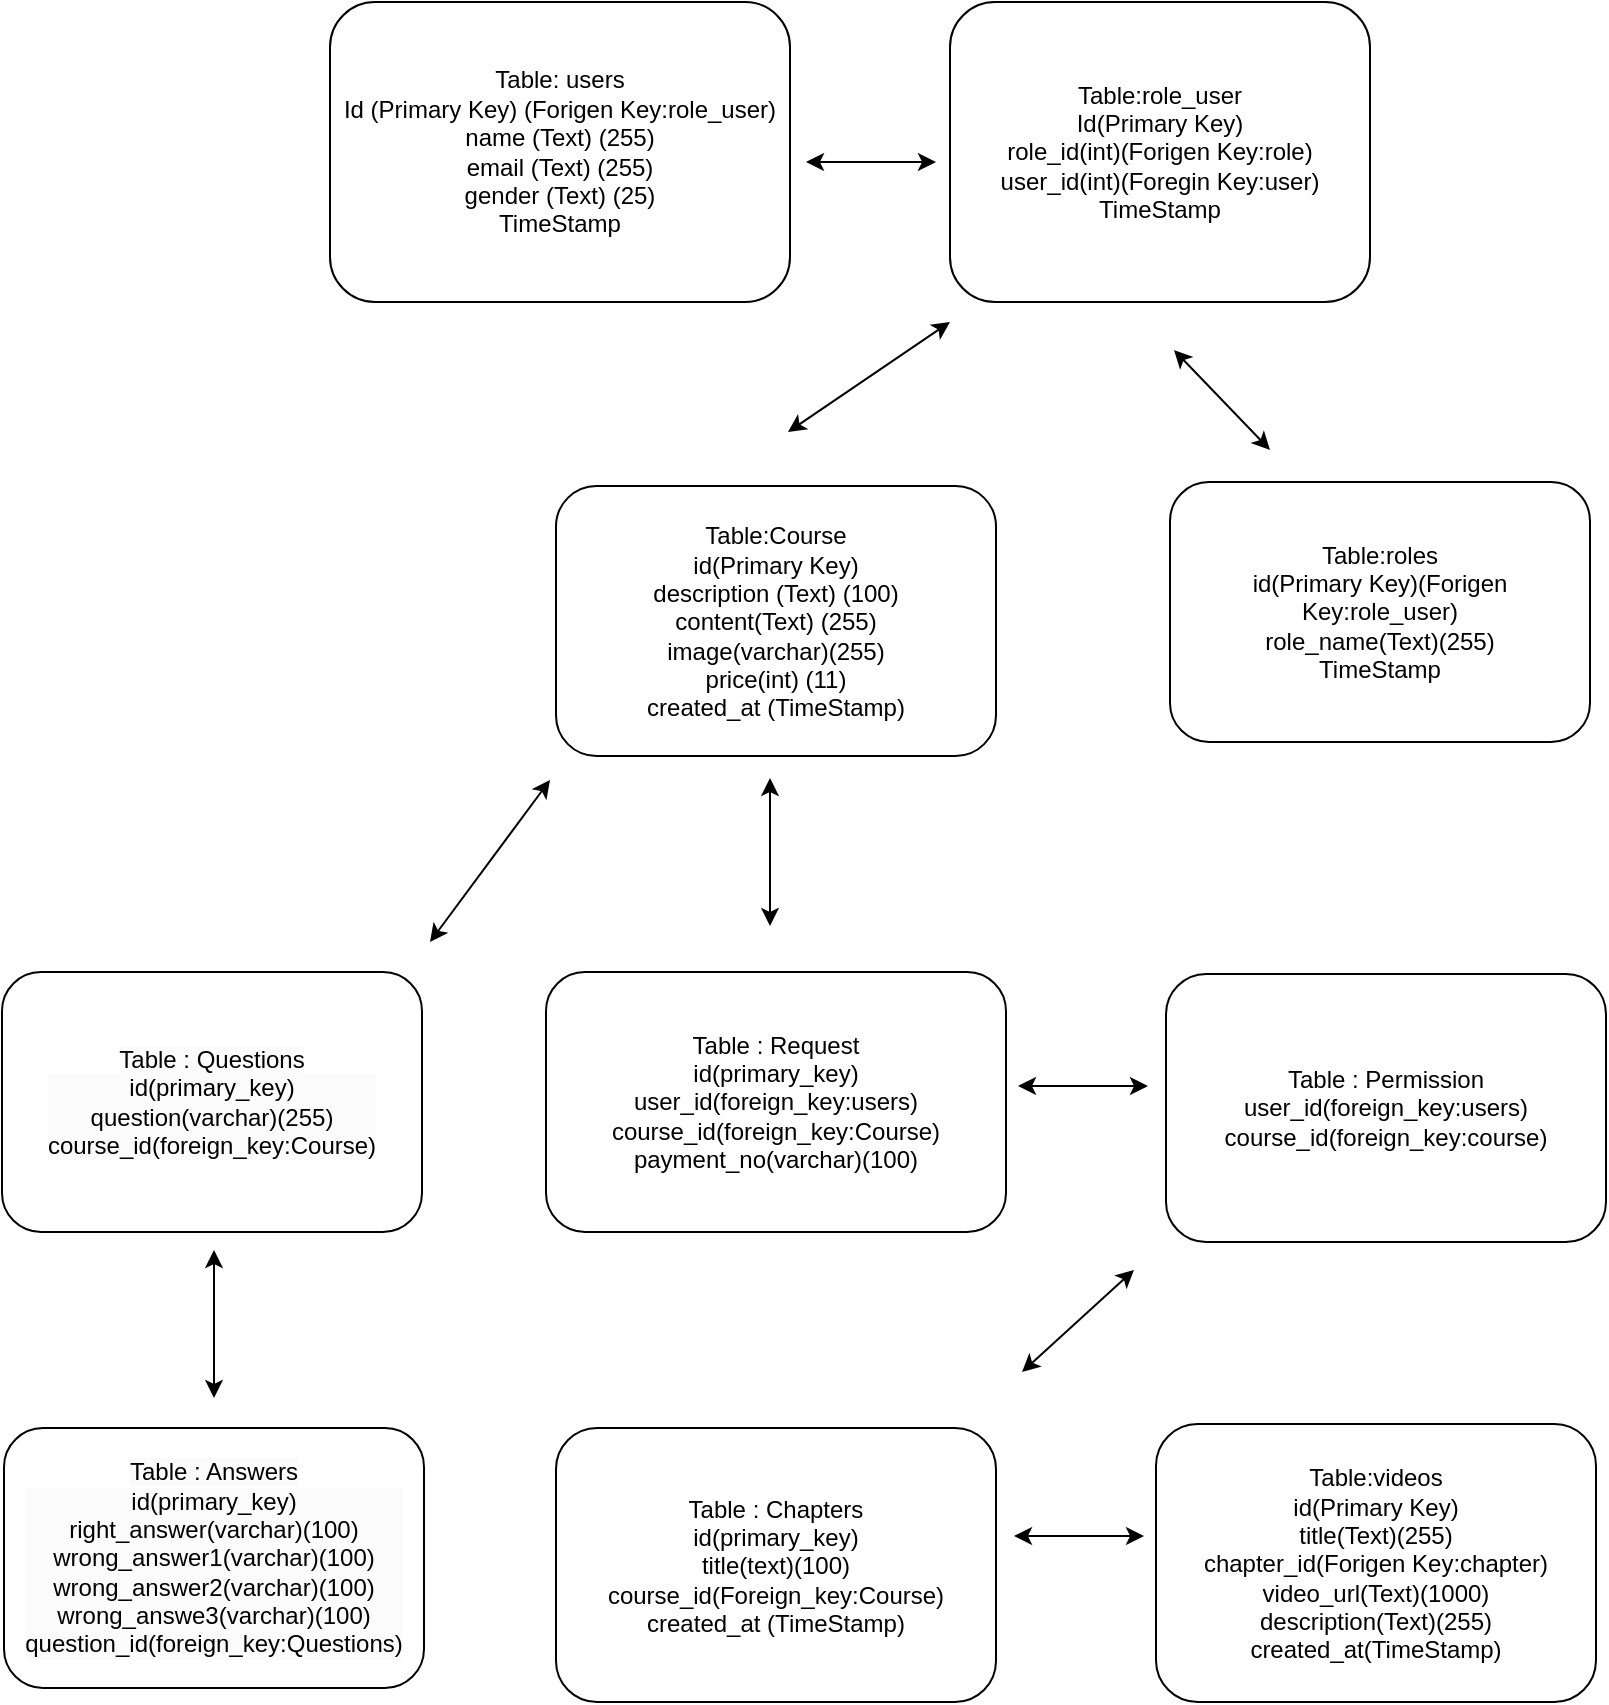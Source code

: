 <mxfile version="24.7.7">
  <diagram name="Page-1" id="hiuSERij68VwZIGt3HrL">
    <mxGraphModel dx="1100" dy="585" grid="1" gridSize="10" guides="1" tooltips="1" connect="1" arrows="1" fold="1" page="1" pageScale="1" pageWidth="850" pageHeight="1100" math="0" shadow="0">
      <root>
        <mxCell id="0" />
        <mxCell id="1" parent="0" />
        <mxCell id="w_pe8mge4aM9Xq12h-Tg-1" value="Table: users&lt;br&gt;Id (Primary Key) (Forigen Key:role_user)&lt;br&gt;name (Text) (255)&lt;br&gt;email (Text) (255)&lt;br&gt;&lt;div&gt;gender (Text) (25)&lt;/div&gt;&lt;div&gt;TimeStamp&lt;br&gt;&lt;/div&gt;" style="rounded=1;whiteSpace=wrap;html=1;" parent="1" vertex="1">
          <mxGeometry x="190" y="120" width="230" height="150" as="geometry" />
        </mxCell>
        <mxCell id="9HccbvvZ-AA2k1e7KVH--3" value="Table:role_user&lt;div&gt;Id(Primary Key)&lt;/div&gt;&lt;div&gt;role_id(int)(Forigen Key:role)&lt;/div&gt;&lt;div&gt;user_id(int)(Foregin Key:user)&lt;/div&gt;&lt;div&gt;TimeStamp&lt;br&gt;&lt;/div&gt;" style="rounded=1;whiteSpace=wrap;html=1;" parent="1" vertex="1">
          <mxGeometry x="500" y="120" width="210" height="150" as="geometry" />
        </mxCell>
        <mxCell id="9HccbvvZ-AA2k1e7KVH--5" value="Table:roles&lt;div&gt;id(Primary Key)(Forigen Key:role_user)&lt;/div&gt;&lt;div&gt;role_name(Text)(255)&lt;/div&gt;&lt;div&gt;TimeStamp&lt;br&gt;&lt;/div&gt;" style="rounded=1;whiteSpace=wrap;html=1;" parent="1" vertex="1">
          <mxGeometry x="610" y="360" width="210" height="130" as="geometry" />
        </mxCell>
        <mxCell id="9HccbvvZ-AA2k1e7KVH--12" value="Table:Course&lt;div&gt;&lt;div&gt;id(Primary Key)&lt;/div&gt;&lt;div&gt;description (Text) (100)&lt;br&gt;&lt;/div&gt;&lt;div&gt;content(Text) (255)&lt;/div&gt;&lt;div&gt;image(varchar)(255)&lt;/div&gt;&lt;div&gt;price(int) (11)&lt;/div&gt;&lt;/div&gt;&lt;div&gt;created_at (TimeStamp)&lt;br&gt;&lt;/div&gt;" style="rounded=1;whiteSpace=wrap;html=1;" parent="1" vertex="1">
          <mxGeometry x="303" y="362" width="220" height="135" as="geometry" />
        </mxCell>
        <mxCell id="9HccbvvZ-AA2k1e7KVH--14" value="Table:vi&lt;span style=&quot;background-color: initial;&quot;&gt;deos&lt;/span&gt;&lt;div&gt;&lt;div&gt;id(Primary Key)&lt;/div&gt;&lt;/div&gt;&lt;div&gt;title(Text)(255)&lt;/div&gt;&lt;div&gt;chapter_id(Forigen Key:chapter)&lt;/div&gt;&lt;div&gt;video_url(Text)(1000)&lt;/div&gt;&lt;div&gt;description(Text)(255)&lt;/div&gt;&lt;div&gt;created_at(&lt;span style=&quot;background-color: initial;&quot;&gt;TimeStamp)&lt;/span&gt;&lt;/div&gt;" style="rounded=1;whiteSpace=wrap;html=1;" parent="1" vertex="1">
          <mxGeometry x="603" y="831" width="220" height="139" as="geometry" />
        </mxCell>
        <mxCell id="vwmhd769s6nkDj53E7GC-1" value="Table : Chapters&lt;div&gt;id(primary_key)&lt;/div&gt;&lt;div&gt;title(text)(100)&lt;/div&gt;&lt;div&gt;course_id(Foreign_key:Course)&lt;/div&gt;&lt;div&gt;created_at (TimeStamp)&lt;/div&gt;" style="rounded=1;whiteSpace=wrap;html=1;" parent="1" vertex="1">
          <mxGeometry x="303" y="833" width="220" height="137" as="geometry" />
        </mxCell>
        <mxCell id="vwmhd769s6nkDj53E7GC-3" value="Table : Request&lt;div&gt;id(primary_key)&lt;/div&gt;&lt;div&gt;user_id(foreign_key:users)&lt;/div&gt;&lt;div&gt;course_id(foreign_key:Course)&lt;/div&gt;&lt;div&gt;payment_no(varchar)(100)&lt;/div&gt;" style="rounded=1;whiteSpace=wrap;html=1;" parent="1" vertex="1">
          <mxGeometry x="298" y="605" width="230" height="130" as="geometry" />
        </mxCell>
        <mxCell id="vwmhd769s6nkDj53E7GC-4" value="Table : Permission&lt;div&gt;user_id(foreign_key:users)&lt;/div&gt;&lt;div&gt;course_id(foreign_key:course)&lt;/div&gt;" style="rounded=1;whiteSpace=wrap;html=1;" parent="1" vertex="1">
          <mxGeometry x="608" y="606" width="220" height="134" as="geometry" />
        </mxCell>
        <mxCell id="df0uk5Mg0p3eB3AydfPe-3" value="" style="endArrow=classic;startArrow=classic;html=1;rounded=0;" edge="1" parent="1">
          <mxGeometry width="50" height="50" relative="1" as="geometry">
            <mxPoint x="428" y="200" as="sourcePoint" />
            <mxPoint x="493" y="200" as="targetPoint" />
          </mxGeometry>
        </mxCell>
        <mxCell id="df0uk5Mg0p3eB3AydfPe-4" value="" style="endArrow=classic;startArrow=classic;html=1;rounded=0;" edge="1" parent="1">
          <mxGeometry width="50" height="50" relative="1" as="geometry">
            <mxPoint x="419" y="335" as="sourcePoint" />
            <mxPoint x="500" y="280" as="targetPoint" />
          </mxGeometry>
        </mxCell>
        <mxCell id="df0uk5Mg0p3eB3AydfPe-5" value="" style="endArrow=classic;startArrow=classic;html=1;rounded=0;" edge="1" parent="1">
          <mxGeometry width="50" height="50" relative="1" as="geometry">
            <mxPoint x="612" y="294" as="sourcePoint" />
            <mxPoint x="660" y="344" as="targetPoint" />
          </mxGeometry>
        </mxCell>
        <mxCell id="df0uk5Mg0p3eB3AydfPe-6" value="" style="endArrow=classic;startArrow=classic;html=1;rounded=0;" edge="1" parent="1">
          <mxGeometry width="50" height="50" relative="1" as="geometry">
            <mxPoint x="410" y="508" as="sourcePoint" />
            <mxPoint x="410" y="582" as="targetPoint" />
          </mxGeometry>
        </mxCell>
        <mxCell id="df0uk5Mg0p3eB3AydfPe-7" value="" style="endArrow=classic;startArrow=classic;html=1;rounded=0;" edge="1" parent="1">
          <mxGeometry width="50" height="50" relative="1" as="geometry">
            <mxPoint x="534" y="662" as="sourcePoint" />
            <mxPoint x="599" y="662" as="targetPoint" />
          </mxGeometry>
        </mxCell>
        <mxCell id="df0uk5Mg0p3eB3AydfPe-8" value="" style="endArrow=classic;startArrow=classic;html=1;rounded=0;" edge="1" parent="1">
          <mxGeometry width="50" height="50" relative="1" as="geometry">
            <mxPoint x="536" y="805" as="sourcePoint" />
            <mxPoint x="592" y="754" as="targetPoint" />
          </mxGeometry>
        </mxCell>
        <mxCell id="df0uk5Mg0p3eB3AydfPe-9" value="" style="endArrow=classic;startArrow=classic;html=1;rounded=0;" edge="1" parent="1">
          <mxGeometry width="50" height="50" relative="1" as="geometry">
            <mxPoint x="532" y="887" as="sourcePoint" />
            <mxPoint x="597" y="887" as="targetPoint" />
          </mxGeometry>
        </mxCell>
        <mxCell id="df0uk5Mg0p3eB3AydfPe-12" value="&lt;br&gt;&lt;span style=&quot;color: rgb(0, 0, 0); font-family: Helvetica; font-size: 12px; font-style: normal; font-variant-ligatures: normal; font-variant-caps: normal; font-weight: 400; letter-spacing: normal; orphans: 2; text-align: center; text-indent: 0px; text-transform: none; widows: 2; word-spacing: 0px; -webkit-text-stroke-width: 0px; white-space: normal; background-color: rgb(251, 251, 251); text-decoration-thickness: initial; text-decoration-style: initial; text-decoration-color: initial; display: inline !important; float: none;&quot;&gt;Table : Questions&lt;/span&gt;&lt;div style=&quot;forced-color-adjust: none; color: rgb(0, 0, 0); font-family: Helvetica; font-size: 12px; font-style: normal; font-variant-ligatures: normal; font-variant-caps: normal; font-weight: 400; letter-spacing: normal; orphans: 2; text-align: center; text-indent: 0px; text-transform: none; widows: 2; word-spacing: 0px; -webkit-text-stroke-width: 0px; white-space: normal; background-color: rgb(251, 251, 251); text-decoration-thickness: initial; text-decoration-style: initial; text-decoration-color: initial;&quot;&gt;id(primary_key)&lt;/div&gt;&lt;div style=&quot;forced-color-adjust: none; color: rgb(0, 0, 0); font-family: Helvetica; font-size: 12px; font-style: normal; font-variant-ligatures: normal; font-variant-caps: normal; font-weight: 400; letter-spacing: normal; orphans: 2; text-align: center; text-indent: 0px; text-transform: none; widows: 2; word-spacing: 0px; -webkit-text-stroke-width: 0px; white-space: normal; background-color: rgb(251, 251, 251); text-decoration-thickness: initial; text-decoration-style: initial; text-decoration-color: initial;&quot;&gt;question(varchar)(255)&lt;/div&gt;&lt;div style=&quot;forced-color-adjust: none; color: rgb(0, 0, 0); font-family: Helvetica; font-size: 12px; font-style: normal; font-variant-ligatures: normal; font-variant-caps: normal; font-weight: 400; letter-spacing: normal; orphans: 2; text-align: center; text-indent: 0px; text-transform: none; widows: 2; word-spacing: 0px; -webkit-text-stroke-width: 0px; white-space: normal; background-color: rgb(251, 251, 251); text-decoration-thickness: initial; text-decoration-style: initial; text-decoration-color: initial;&quot;&gt;course_id(foreign_key:Course)&lt;/div&gt;&lt;div&gt;&lt;br&gt;&lt;/div&gt;" style="rounded=1;whiteSpace=wrap;html=1;" vertex="1" parent="1">
          <mxGeometry x="26" y="605" width="210" height="130" as="geometry" />
        </mxCell>
        <mxCell id="df0uk5Mg0p3eB3AydfPe-13" value="" style="endArrow=classic;startArrow=classic;html=1;rounded=0;" edge="1" parent="1">
          <mxGeometry width="50" height="50" relative="1" as="geometry">
            <mxPoint x="240" y="590" as="sourcePoint" />
            <mxPoint x="300" y="509" as="targetPoint" />
          </mxGeometry>
        </mxCell>
        <mxCell id="df0uk5Mg0p3eB3AydfPe-14" value="&lt;br&gt;&lt;span style=&quot;color: rgb(0, 0, 0); font-family: Helvetica; font-size: 12px; font-style: normal; font-variant-ligatures: normal; font-variant-caps: normal; font-weight: 400; letter-spacing: normal; orphans: 2; text-align: center; text-indent: 0px; text-transform: none; widows: 2; word-spacing: 0px; -webkit-text-stroke-width: 0px; white-space: normal; background-color: rgb(251, 251, 251); text-decoration-thickness: initial; text-decoration-style: initial; text-decoration-color: initial; display: inline !important; float: none;&quot;&gt;Table : Answers&lt;/span&gt;&lt;div style=&quot;forced-color-adjust: none; color: rgb(0, 0, 0); font-family: Helvetica; font-size: 12px; font-style: normal; font-variant-ligatures: normal; font-variant-caps: normal; font-weight: 400; letter-spacing: normal; orphans: 2; text-align: center; text-indent: 0px; text-transform: none; widows: 2; word-spacing: 0px; -webkit-text-stroke-width: 0px; white-space: normal; background-color: rgb(251, 251, 251); text-decoration-thickness: initial; text-decoration-style: initial; text-decoration-color: initial;&quot;&gt;id(primary_key)&lt;/div&gt;&lt;div style=&quot;forced-color-adjust: none; color: rgb(0, 0, 0); font-family: Helvetica; font-size: 12px; font-style: normal; font-variant-ligatures: normal; font-variant-caps: normal; font-weight: 400; letter-spacing: normal; orphans: 2; text-align: center; text-indent: 0px; text-transform: none; widows: 2; word-spacing: 0px; -webkit-text-stroke-width: 0px; white-space: normal; background-color: rgb(251, 251, 251); text-decoration-thickness: initial; text-decoration-style: initial; text-decoration-color: initial;&quot;&gt;right_answer(varchar)(100)&lt;/div&gt;&lt;div style=&quot;forced-color-adjust: none; color: rgb(0, 0, 0); font-family: Helvetica; font-size: 12px; font-style: normal; font-variant-ligatures: normal; font-variant-caps: normal; font-weight: 400; letter-spacing: normal; orphans: 2; text-align: center; text-indent: 0px; text-transform: none; widows: 2; word-spacing: 0px; -webkit-text-stroke-width: 0px; white-space: normal; background-color: rgb(251, 251, 251); text-decoration-thickness: initial; text-decoration-style: initial; text-decoration-color: initial;&quot;&gt;wrong_answer1(varchar)(100)&lt;br&gt;&lt;/div&gt;&lt;div style=&quot;forced-color-adjust: none; color: rgb(0, 0, 0); font-family: Helvetica; font-size: 12px; font-style: normal; font-variant-ligatures: normal; font-variant-caps: normal; font-weight: 400; letter-spacing: normal; orphans: 2; text-align: center; text-indent: 0px; text-transform: none; widows: 2; word-spacing: 0px; -webkit-text-stroke-width: 0px; white-space: normal; background-color: rgb(251, 251, 251); text-decoration-thickness: initial; text-decoration-style: initial; text-decoration-color: initial;&quot;&gt;wrong_answer2(varchar)(100)&lt;br&gt;&lt;/div&gt;&lt;div style=&quot;forced-color-adjust: none; color: rgb(0, 0, 0); font-family: Helvetica; font-size: 12px; font-style: normal; font-variant-ligatures: normal; font-variant-caps: normal; font-weight: 400; letter-spacing: normal; orphans: 2; text-align: center; text-indent: 0px; text-transform: none; widows: 2; word-spacing: 0px; -webkit-text-stroke-width: 0px; white-space: normal; background-color: rgb(251, 251, 251); text-decoration-thickness: initial; text-decoration-style: initial; text-decoration-color: initial;&quot;&gt;wrong_answe3(varchar)(100)&lt;br&gt;&lt;/div&gt;&lt;div style=&quot;forced-color-adjust: none; color: rgb(0, 0, 0); font-family: Helvetica; font-size: 12px; font-style: normal; font-variant-ligatures: normal; font-variant-caps: normal; font-weight: 400; letter-spacing: normal; orphans: 2; text-align: center; text-indent: 0px; text-transform: none; widows: 2; word-spacing: 0px; -webkit-text-stroke-width: 0px; white-space: normal; background-color: rgb(251, 251, 251); text-decoration-thickness: initial; text-decoration-style: initial; text-decoration-color: initial;&quot;&gt;question_id(foreign_key:Questions)&lt;/div&gt;&lt;div&gt;&lt;br&gt;&lt;/div&gt;" style="rounded=1;whiteSpace=wrap;html=1;" vertex="1" parent="1">
          <mxGeometry x="27" y="833" width="210" height="130" as="geometry" />
        </mxCell>
        <mxCell id="df0uk5Mg0p3eB3AydfPe-15" value="" style="endArrow=classic;startArrow=classic;html=1;rounded=0;" edge="1" parent="1">
          <mxGeometry width="50" height="50" relative="1" as="geometry">
            <mxPoint x="132" y="744" as="sourcePoint" />
            <mxPoint x="132" y="818" as="targetPoint" />
          </mxGeometry>
        </mxCell>
      </root>
    </mxGraphModel>
  </diagram>
</mxfile>
